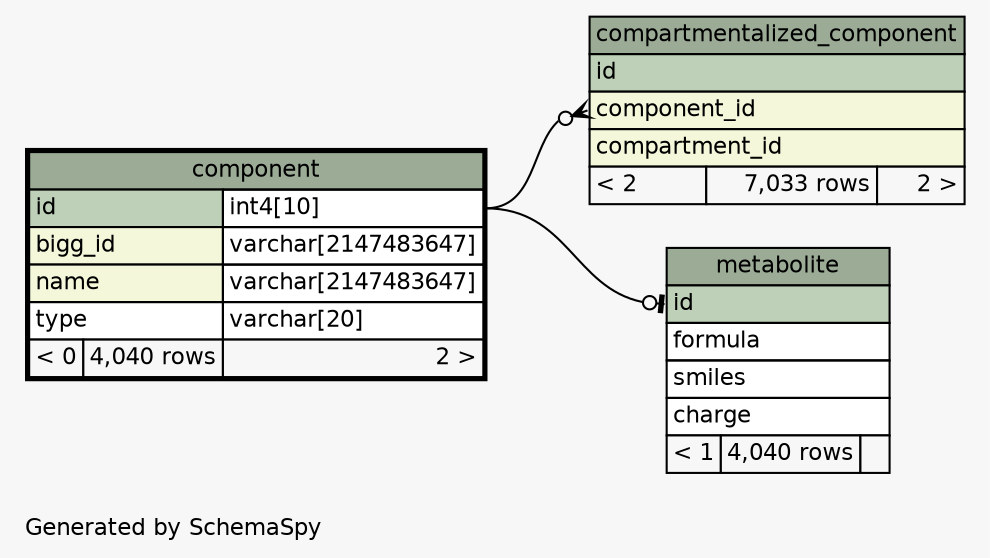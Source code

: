 // dot 2.38.0 on Mac OS X 10.10.3
// SchemaSpy rev 590
digraph "oneDegreeRelationshipsDiagram" {
  graph [
    rankdir="RL"
    bgcolor="#f7f7f7"
    label="\nGenerated by SchemaSpy"
    labeljust="l"
    nodesep="0.18"
    ranksep="0.46"
    fontname="Helvetica"
    fontsize="11"
  ];
  node [
    fontname="Helvetica"
    fontsize="11"
    shape="plaintext"
  ];
  edge [
    arrowsize="0.8"
  ];
  "compartmentalized_component":"component_id":w -> "component":"id.type":e [arrowhead=none dir=back arrowtail=crowodot];
  "metabolite":"id":w -> "component":"id.type":e [arrowhead=none dir=back arrowtail=teeodot];
  "compartmentalized_component" [
    label=<
    <TABLE BORDER="0" CELLBORDER="1" CELLSPACING="0" BGCOLOR="#ffffff">
      <TR><TD COLSPAN="3" BGCOLOR="#9bab96" ALIGN="CENTER">compartmentalized_component</TD></TR>
      <TR><TD PORT="id" COLSPAN="3" BGCOLOR="#bed1b8" ALIGN="LEFT">id</TD></TR>
      <TR><TD PORT="component_id" COLSPAN="3" BGCOLOR="#f4f7da" ALIGN="LEFT">component_id</TD></TR>
      <TR><TD PORT="compartment_id" COLSPAN="3" BGCOLOR="#f4f7da" ALIGN="LEFT">compartment_id</TD></TR>
      <TR><TD ALIGN="LEFT" BGCOLOR="#f7f7f7">&lt; 2</TD><TD ALIGN="RIGHT" BGCOLOR="#f7f7f7">7,033 rows</TD><TD ALIGN="RIGHT" BGCOLOR="#f7f7f7">2 &gt;</TD></TR>
    </TABLE>>
    URL="compartmentalized_component.html"
    tooltip="compartmentalized_component"
  ];
  "component" [
    label=<
    <TABLE BORDER="2" CELLBORDER="1" CELLSPACING="0" BGCOLOR="#ffffff">
      <TR><TD COLSPAN="3" BGCOLOR="#9bab96" ALIGN="CENTER">component</TD></TR>
      <TR><TD PORT="id" COLSPAN="2" BGCOLOR="#bed1b8" ALIGN="LEFT">id</TD><TD PORT="id.type" ALIGN="LEFT">int4[10]</TD></TR>
      <TR><TD PORT="bigg_id" COLSPAN="2" BGCOLOR="#f4f7da" ALIGN="LEFT">bigg_id</TD><TD PORT="bigg_id.type" ALIGN="LEFT">varchar[2147483647]</TD></TR>
      <TR><TD PORT="name" COLSPAN="2" BGCOLOR="#f4f7da" ALIGN="LEFT">name</TD><TD PORT="name.type" ALIGN="LEFT">varchar[2147483647]</TD></TR>
      <TR><TD PORT="type" COLSPAN="2" ALIGN="LEFT">type</TD><TD PORT="type.type" ALIGN="LEFT">varchar[20]</TD></TR>
      <TR><TD ALIGN="LEFT" BGCOLOR="#f7f7f7">&lt; 0</TD><TD ALIGN="RIGHT" BGCOLOR="#f7f7f7">4,040 rows</TD><TD ALIGN="RIGHT" BGCOLOR="#f7f7f7">2 &gt;</TD></TR>
    </TABLE>>
    URL="component.html"
    tooltip="component"
  ];
  "metabolite" [
    label=<
    <TABLE BORDER="0" CELLBORDER="1" CELLSPACING="0" BGCOLOR="#ffffff">
      <TR><TD COLSPAN="3" BGCOLOR="#9bab96" ALIGN="CENTER">metabolite</TD></TR>
      <TR><TD PORT="id" COLSPAN="3" BGCOLOR="#bed1b8" ALIGN="LEFT">id</TD></TR>
      <TR><TD PORT="formula" COLSPAN="3" ALIGN="LEFT">formula</TD></TR>
      <TR><TD PORT="smiles" COLSPAN="3" ALIGN="LEFT">smiles</TD></TR>
      <TR><TD PORT="charge" COLSPAN="3" ALIGN="LEFT">charge</TD></TR>
      <TR><TD ALIGN="LEFT" BGCOLOR="#f7f7f7">&lt; 1</TD><TD ALIGN="RIGHT" BGCOLOR="#f7f7f7">4,040 rows</TD><TD ALIGN="RIGHT" BGCOLOR="#f7f7f7">  </TD></TR>
    </TABLE>>
    URL="metabolite.html"
    tooltip="metabolite"
  ];
}
